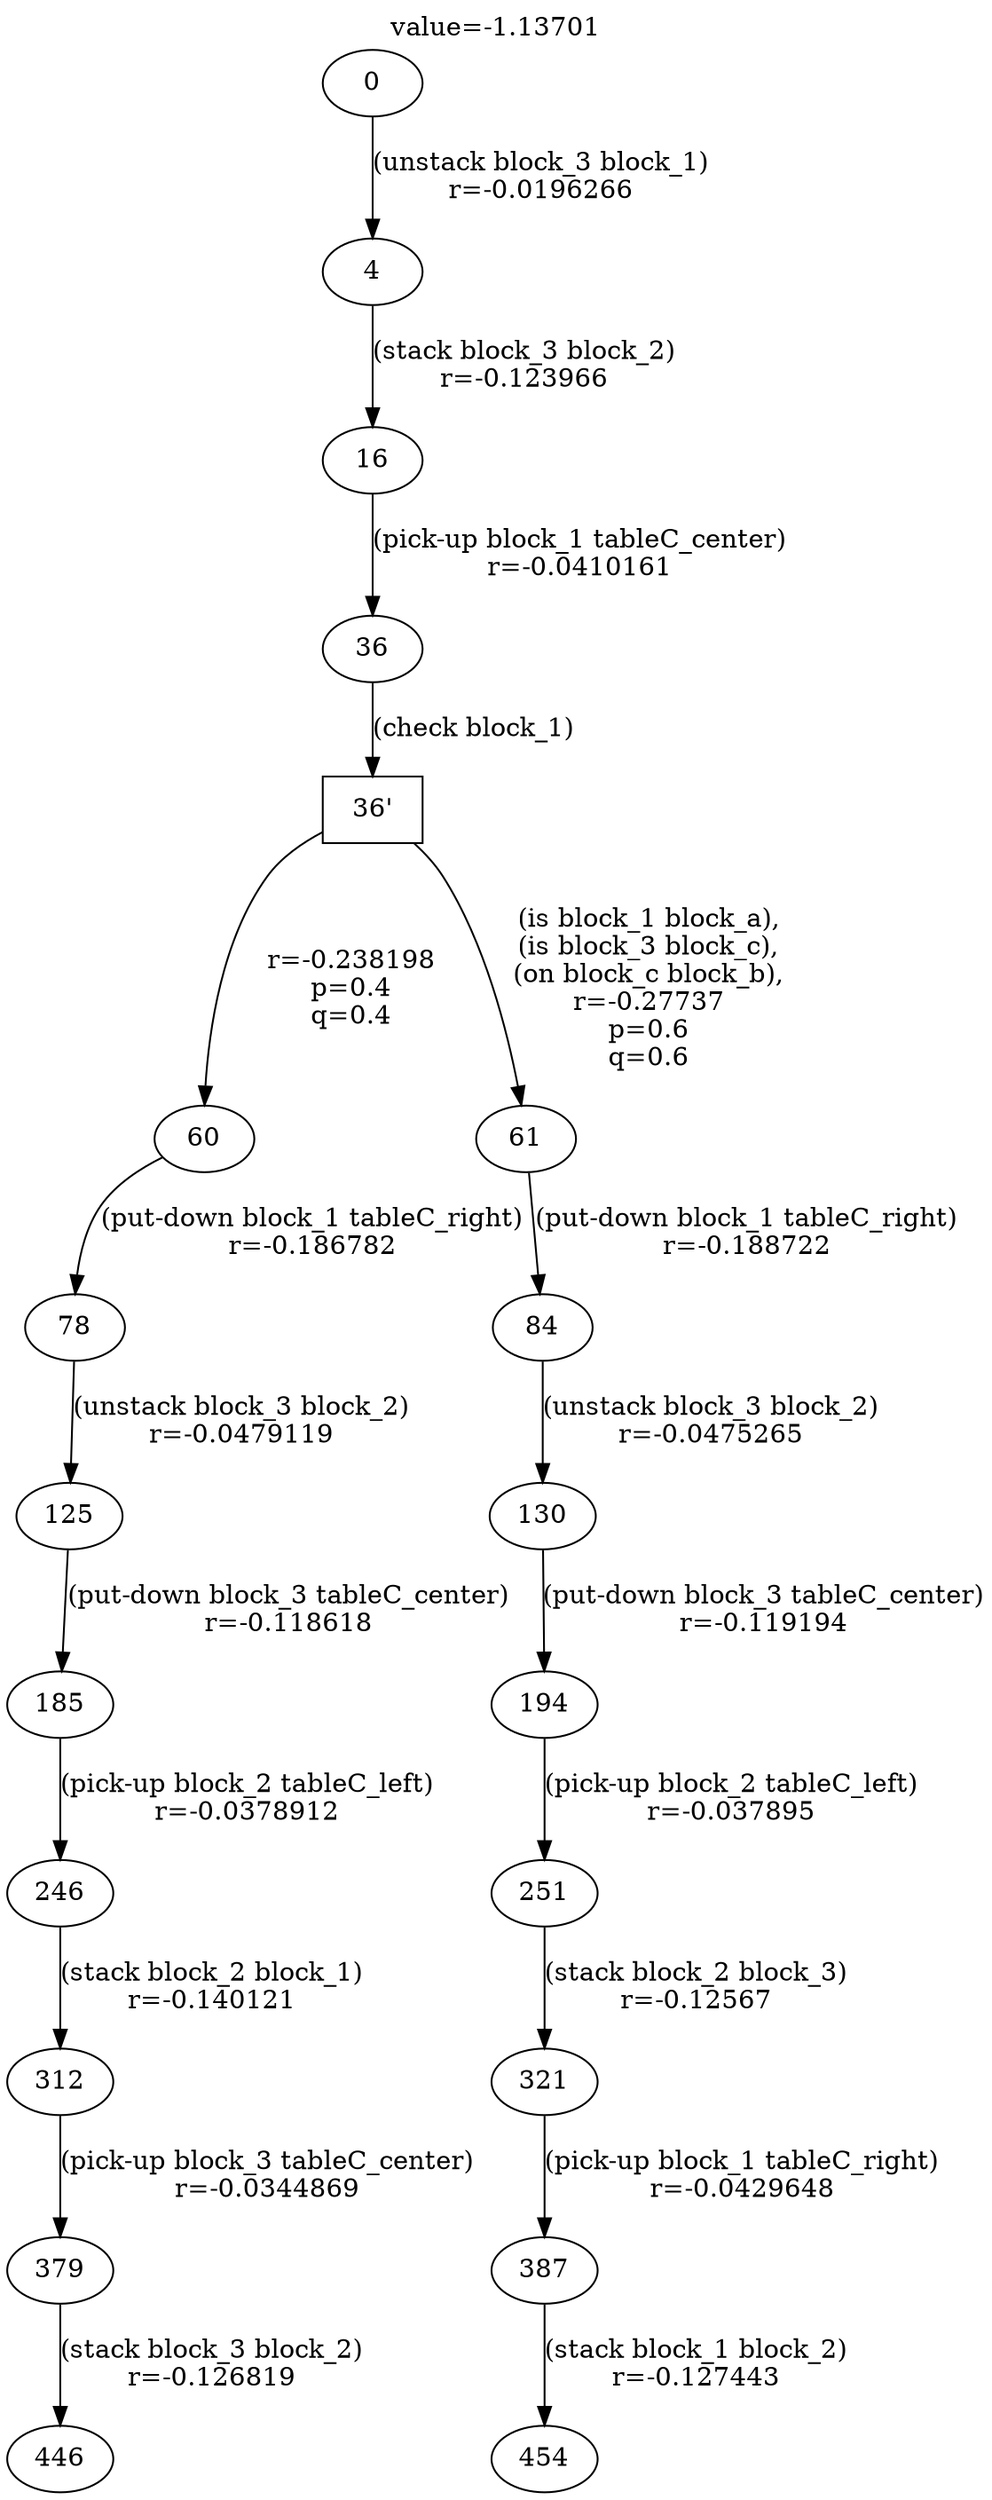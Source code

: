digraph g{
label="value=-1.13701"
labelloc=top
0->4 [ label="(unstack block_3 block_1)
r=-0.0196266" ];
4->16 [ label="(stack block_3 block_2)
r=-0.123966" ];
16->36 [ label="(pick-up block_1 tableC_center)
r=-0.0410161" ];
"36'" [ shape=box ] ;
36->"36'" [ label="(check block_1)" ];
"36'"->60 [ label="
r=-0.238198
p=0.4
q=0.4" ];
60->78 [ label="(put-down block_1 tableC_right)
r=-0.186782" ];
78->125 [ label="(unstack block_3 block_2)
r=-0.0479119" ];
125->185 [ label="(put-down block_3 tableC_center)
r=-0.118618" ];
185->246 [ label="(pick-up block_2 tableC_left)
r=-0.0378912" ];
246->312 [ label="(stack block_2 block_1)
r=-0.140121" ];
312->379 [ label="(pick-up block_3 tableC_center)
r=-0.0344869" ];
379->446 [ label="(stack block_3 block_2)
r=-0.126819" ];
"36'"->61 [ label="
(is block_1 block_a),
(is block_3 block_c),
(on block_c block_b),
r=-0.27737
p=0.6
q=0.6" ];
61->84 [ label="(put-down block_1 tableC_right)
r=-0.188722" ];
84->130 [ label="(unstack block_3 block_2)
r=-0.0475265" ];
130->194 [ label="(put-down block_3 tableC_center)
r=-0.119194" ];
194->251 [ label="(pick-up block_2 tableC_left)
r=-0.037895" ];
251->321 [ label="(stack block_2 block_3)
r=-0.12567" ];
321->387 [ label="(pick-up block_1 tableC_right)
r=-0.0429648" ];
387->454 [ label="(stack block_1 block_2)
r=-0.127443" ];
}
